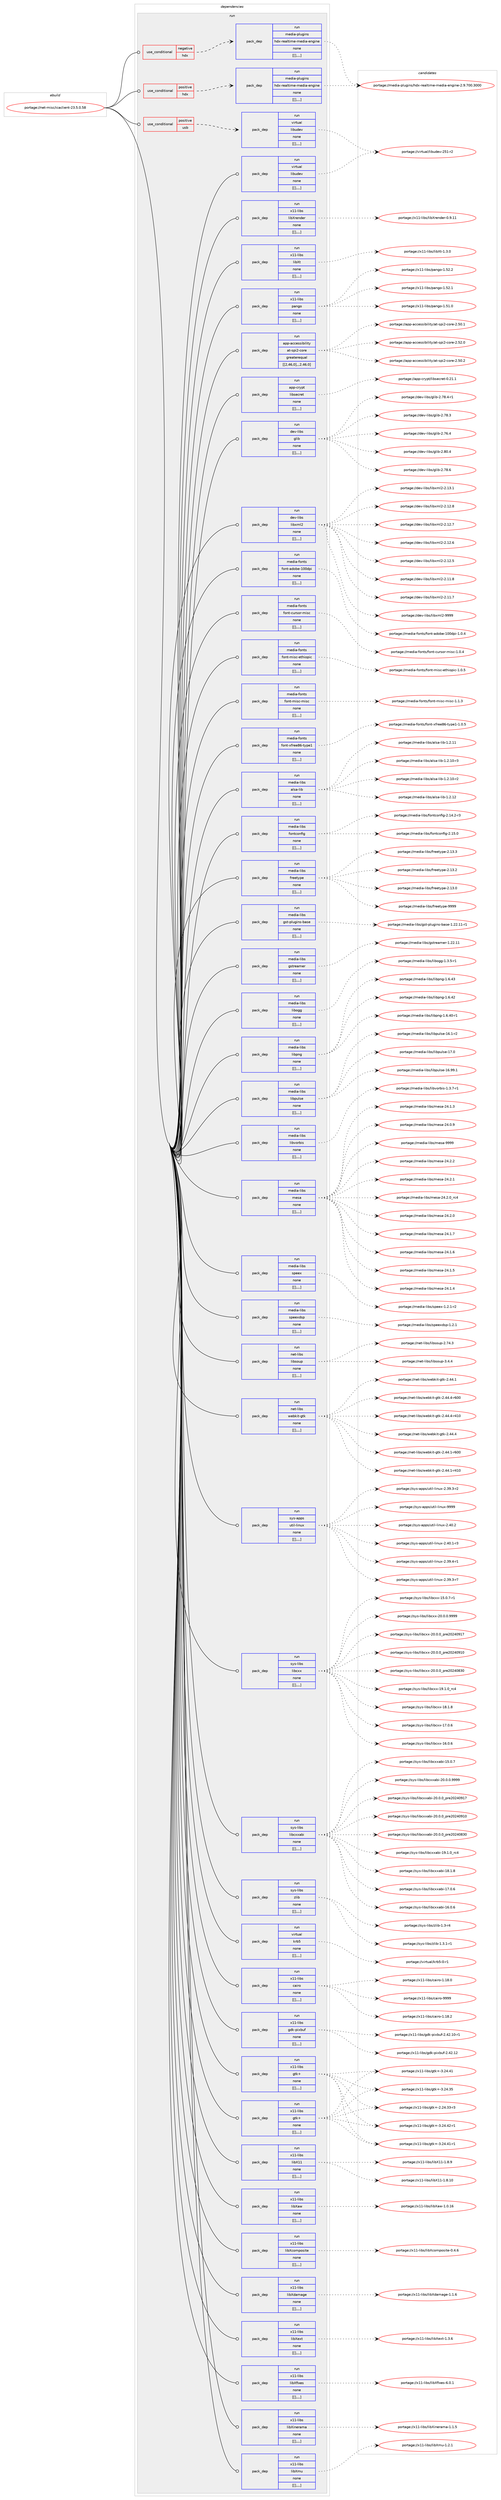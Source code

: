 digraph prolog {

# *************
# Graph options
# *************

newrank=true;
concentrate=true;
compound=true;
graph [rankdir=LR,fontname=Helvetica,fontsize=10,ranksep=1.5];#, ranksep=2.5, nodesep=0.2];
edge  [arrowhead=vee];
node  [fontname=Helvetica,fontsize=10];

# **********
# The ebuild
# **********

subgraph cluster_leftcol {
color=gray;
label=<<i>ebuild</i>>;
id [label="portage://net-misc/icaclient-23.5.0.58", color=red, width=4, href="../net-misc/icaclient-23.5.0.58.svg"];
}

# ****************
# The dependencies
# ****************

subgraph cluster_midcol {
color=gray;
label=<<i>dependencies</i>>;
subgraph cluster_compile {
fillcolor="#eeeeee";
style=filled;
label=<<i>compile</i>>;
}
subgraph cluster_compileandrun {
fillcolor="#eeeeee";
style=filled;
label=<<i>compile and run</i>>;
}
subgraph cluster_run {
fillcolor="#eeeeee";
style=filled;
label=<<i>run</i>>;
subgraph cond101645 {
dependency387793 [label=<<TABLE BORDER="0" CELLBORDER="1" CELLSPACING="0" CELLPADDING="4"><TR><TD ROWSPAN="3" CELLPADDING="10">use_conditional</TD></TR><TR><TD>negative</TD></TR><TR><TD>hdx</TD></TR></TABLE>>, shape=none, color=red];
subgraph pack283330 {
dependency387794 [label=<<TABLE BORDER="0" CELLBORDER="1" CELLSPACING="0" CELLPADDING="4" WIDTH="220"><TR><TD ROWSPAN="6" CELLPADDING="30">pack_dep</TD></TR><TR><TD WIDTH="110">run</TD></TR><TR><TD>media-plugins</TD></TR><TR><TD>hdx-realtime-media-engine</TD></TR><TR><TD>none</TD></TR><TR><TD>[[],,,,]</TD></TR></TABLE>>, shape=none, color=blue];
}
dependency387793:e -> dependency387794:w [weight=20,style="dashed",arrowhead="vee"];
}
id:e -> dependency387793:w [weight=20,style="solid",arrowhead="odot"];
subgraph cond101646 {
dependency387795 [label=<<TABLE BORDER="0" CELLBORDER="1" CELLSPACING="0" CELLPADDING="4"><TR><TD ROWSPAN="3" CELLPADDING="10">use_conditional</TD></TR><TR><TD>positive</TD></TR><TR><TD>hdx</TD></TR></TABLE>>, shape=none, color=red];
subgraph pack283331 {
dependency387796 [label=<<TABLE BORDER="0" CELLBORDER="1" CELLSPACING="0" CELLPADDING="4" WIDTH="220"><TR><TD ROWSPAN="6" CELLPADDING="30">pack_dep</TD></TR><TR><TD WIDTH="110">run</TD></TR><TR><TD>media-plugins</TD></TR><TR><TD>hdx-realtime-media-engine</TD></TR><TR><TD>none</TD></TR><TR><TD>[[],,,,]</TD></TR></TABLE>>, shape=none, color=blue];
}
dependency387795:e -> dependency387796:w [weight=20,style="dashed",arrowhead="vee"];
}
id:e -> dependency387795:w [weight=20,style="solid",arrowhead="odot"];
subgraph cond101647 {
dependency387797 [label=<<TABLE BORDER="0" CELLBORDER="1" CELLSPACING="0" CELLPADDING="4"><TR><TD ROWSPAN="3" CELLPADDING="10">use_conditional</TD></TR><TR><TD>positive</TD></TR><TR><TD>usb</TD></TR></TABLE>>, shape=none, color=red];
subgraph pack283332 {
dependency387798 [label=<<TABLE BORDER="0" CELLBORDER="1" CELLSPACING="0" CELLPADDING="4" WIDTH="220"><TR><TD ROWSPAN="6" CELLPADDING="30">pack_dep</TD></TR><TR><TD WIDTH="110">run</TD></TR><TR><TD>virtual</TD></TR><TR><TD>libudev</TD></TR><TR><TD>none</TD></TR><TR><TD>[[],,,,]</TD></TR></TABLE>>, shape=none, color=blue];
}
dependency387797:e -> dependency387798:w [weight=20,style="dashed",arrowhead="vee"];
}
id:e -> dependency387797:w [weight=20,style="solid",arrowhead="odot"];
subgraph pack283333 {
dependency387799 [label=<<TABLE BORDER="0" CELLBORDER="1" CELLSPACING="0" CELLPADDING="4" WIDTH="220"><TR><TD ROWSPAN="6" CELLPADDING="30">pack_dep</TD></TR><TR><TD WIDTH="110">run</TD></TR><TR><TD>app-accessibility</TD></TR><TR><TD>at-spi2-core</TD></TR><TR><TD>greaterequal</TD></TR><TR><TD>[[2,46,0],,,2.46.0]</TD></TR></TABLE>>, shape=none, color=blue];
}
id:e -> dependency387799:w [weight=20,style="solid",arrowhead="odot"];
subgraph pack283334 {
dependency387800 [label=<<TABLE BORDER="0" CELLBORDER="1" CELLSPACING="0" CELLPADDING="4" WIDTH="220"><TR><TD ROWSPAN="6" CELLPADDING="30">pack_dep</TD></TR><TR><TD WIDTH="110">run</TD></TR><TR><TD>app-crypt</TD></TR><TR><TD>libsecret</TD></TR><TR><TD>none</TD></TR><TR><TD>[[],,,,]</TD></TR></TABLE>>, shape=none, color=blue];
}
id:e -> dependency387800:w [weight=20,style="solid",arrowhead="odot"];
subgraph pack283335 {
dependency387801 [label=<<TABLE BORDER="0" CELLBORDER="1" CELLSPACING="0" CELLPADDING="4" WIDTH="220"><TR><TD ROWSPAN="6" CELLPADDING="30">pack_dep</TD></TR><TR><TD WIDTH="110">run</TD></TR><TR><TD>dev-libs</TD></TR><TR><TD>glib</TD></TR><TR><TD>none</TD></TR><TR><TD>[[],,,,]</TD></TR></TABLE>>, shape=none, color=blue];
}
id:e -> dependency387801:w [weight=20,style="solid",arrowhead="odot"];
subgraph pack283336 {
dependency387802 [label=<<TABLE BORDER="0" CELLBORDER="1" CELLSPACING="0" CELLPADDING="4" WIDTH="220"><TR><TD ROWSPAN="6" CELLPADDING="30">pack_dep</TD></TR><TR><TD WIDTH="110">run</TD></TR><TR><TD>dev-libs</TD></TR><TR><TD>libxml2</TD></TR><TR><TD>none</TD></TR><TR><TD>[[],,,,]</TD></TR></TABLE>>, shape=none, color=blue];
}
id:e -> dependency387802:w [weight=20,style="solid",arrowhead="odot"];
subgraph pack283337 {
dependency387803 [label=<<TABLE BORDER="0" CELLBORDER="1" CELLSPACING="0" CELLPADDING="4" WIDTH="220"><TR><TD ROWSPAN="6" CELLPADDING="30">pack_dep</TD></TR><TR><TD WIDTH="110">run</TD></TR><TR><TD>media-fonts</TD></TR><TR><TD>font-adobe-100dpi</TD></TR><TR><TD>none</TD></TR><TR><TD>[[],,,,]</TD></TR></TABLE>>, shape=none, color=blue];
}
id:e -> dependency387803:w [weight=20,style="solid",arrowhead="odot"];
subgraph pack283338 {
dependency387804 [label=<<TABLE BORDER="0" CELLBORDER="1" CELLSPACING="0" CELLPADDING="4" WIDTH="220"><TR><TD ROWSPAN="6" CELLPADDING="30">pack_dep</TD></TR><TR><TD WIDTH="110">run</TD></TR><TR><TD>media-fonts</TD></TR><TR><TD>font-cursor-misc</TD></TR><TR><TD>none</TD></TR><TR><TD>[[],,,,]</TD></TR></TABLE>>, shape=none, color=blue];
}
id:e -> dependency387804:w [weight=20,style="solid",arrowhead="odot"];
subgraph pack283339 {
dependency387805 [label=<<TABLE BORDER="0" CELLBORDER="1" CELLSPACING="0" CELLPADDING="4" WIDTH="220"><TR><TD ROWSPAN="6" CELLPADDING="30">pack_dep</TD></TR><TR><TD WIDTH="110">run</TD></TR><TR><TD>media-fonts</TD></TR><TR><TD>font-misc-ethiopic</TD></TR><TR><TD>none</TD></TR><TR><TD>[[],,,,]</TD></TR></TABLE>>, shape=none, color=blue];
}
id:e -> dependency387805:w [weight=20,style="solid",arrowhead="odot"];
subgraph pack283340 {
dependency387806 [label=<<TABLE BORDER="0" CELLBORDER="1" CELLSPACING="0" CELLPADDING="4" WIDTH="220"><TR><TD ROWSPAN="6" CELLPADDING="30">pack_dep</TD></TR><TR><TD WIDTH="110">run</TD></TR><TR><TD>media-fonts</TD></TR><TR><TD>font-misc-misc</TD></TR><TR><TD>none</TD></TR><TR><TD>[[],,,,]</TD></TR></TABLE>>, shape=none, color=blue];
}
id:e -> dependency387806:w [weight=20,style="solid",arrowhead="odot"];
subgraph pack283341 {
dependency387807 [label=<<TABLE BORDER="0" CELLBORDER="1" CELLSPACING="0" CELLPADDING="4" WIDTH="220"><TR><TD ROWSPAN="6" CELLPADDING="30">pack_dep</TD></TR><TR><TD WIDTH="110">run</TD></TR><TR><TD>media-fonts</TD></TR><TR><TD>font-xfree86-type1</TD></TR><TR><TD>none</TD></TR><TR><TD>[[],,,,]</TD></TR></TABLE>>, shape=none, color=blue];
}
id:e -> dependency387807:w [weight=20,style="solid",arrowhead="odot"];
subgraph pack283342 {
dependency387808 [label=<<TABLE BORDER="0" CELLBORDER="1" CELLSPACING="0" CELLPADDING="4" WIDTH="220"><TR><TD ROWSPAN="6" CELLPADDING="30">pack_dep</TD></TR><TR><TD WIDTH="110">run</TD></TR><TR><TD>media-libs</TD></TR><TR><TD>alsa-lib</TD></TR><TR><TD>none</TD></TR><TR><TD>[[],,,,]</TD></TR></TABLE>>, shape=none, color=blue];
}
id:e -> dependency387808:w [weight=20,style="solid",arrowhead="odot"];
subgraph pack283343 {
dependency387809 [label=<<TABLE BORDER="0" CELLBORDER="1" CELLSPACING="0" CELLPADDING="4" WIDTH="220"><TR><TD ROWSPAN="6" CELLPADDING="30">pack_dep</TD></TR><TR><TD WIDTH="110">run</TD></TR><TR><TD>media-libs</TD></TR><TR><TD>fontconfig</TD></TR><TR><TD>none</TD></TR><TR><TD>[[],,,,]</TD></TR></TABLE>>, shape=none, color=blue];
}
id:e -> dependency387809:w [weight=20,style="solid",arrowhead="odot"];
subgraph pack283344 {
dependency387810 [label=<<TABLE BORDER="0" CELLBORDER="1" CELLSPACING="0" CELLPADDING="4" WIDTH="220"><TR><TD ROWSPAN="6" CELLPADDING="30">pack_dep</TD></TR><TR><TD WIDTH="110">run</TD></TR><TR><TD>media-libs</TD></TR><TR><TD>freetype</TD></TR><TR><TD>none</TD></TR><TR><TD>[[],,,,]</TD></TR></TABLE>>, shape=none, color=blue];
}
id:e -> dependency387810:w [weight=20,style="solid",arrowhead="odot"];
subgraph pack283345 {
dependency387811 [label=<<TABLE BORDER="0" CELLBORDER="1" CELLSPACING="0" CELLPADDING="4" WIDTH="220"><TR><TD ROWSPAN="6" CELLPADDING="30">pack_dep</TD></TR><TR><TD WIDTH="110">run</TD></TR><TR><TD>media-libs</TD></TR><TR><TD>gst-plugins-base</TD></TR><TR><TD>none</TD></TR><TR><TD>[[],,,,]</TD></TR></TABLE>>, shape=none, color=blue];
}
id:e -> dependency387811:w [weight=20,style="solid",arrowhead="odot"];
subgraph pack283346 {
dependency387812 [label=<<TABLE BORDER="0" CELLBORDER="1" CELLSPACING="0" CELLPADDING="4" WIDTH="220"><TR><TD ROWSPAN="6" CELLPADDING="30">pack_dep</TD></TR><TR><TD WIDTH="110">run</TD></TR><TR><TD>media-libs</TD></TR><TR><TD>gstreamer</TD></TR><TR><TD>none</TD></TR><TR><TD>[[],,,,]</TD></TR></TABLE>>, shape=none, color=blue];
}
id:e -> dependency387812:w [weight=20,style="solid",arrowhead="odot"];
subgraph pack283347 {
dependency387813 [label=<<TABLE BORDER="0" CELLBORDER="1" CELLSPACING="0" CELLPADDING="4" WIDTH="220"><TR><TD ROWSPAN="6" CELLPADDING="30">pack_dep</TD></TR><TR><TD WIDTH="110">run</TD></TR><TR><TD>media-libs</TD></TR><TR><TD>libogg</TD></TR><TR><TD>none</TD></TR><TR><TD>[[],,,,]</TD></TR></TABLE>>, shape=none, color=blue];
}
id:e -> dependency387813:w [weight=20,style="solid",arrowhead="odot"];
subgraph pack283348 {
dependency387814 [label=<<TABLE BORDER="0" CELLBORDER="1" CELLSPACING="0" CELLPADDING="4" WIDTH="220"><TR><TD ROWSPAN="6" CELLPADDING="30">pack_dep</TD></TR><TR><TD WIDTH="110">run</TD></TR><TR><TD>media-libs</TD></TR><TR><TD>libpng</TD></TR><TR><TD>none</TD></TR><TR><TD>[[],,,,]</TD></TR></TABLE>>, shape=none, color=blue];
}
id:e -> dependency387814:w [weight=20,style="solid",arrowhead="odot"];
subgraph pack283349 {
dependency387815 [label=<<TABLE BORDER="0" CELLBORDER="1" CELLSPACING="0" CELLPADDING="4" WIDTH="220"><TR><TD ROWSPAN="6" CELLPADDING="30">pack_dep</TD></TR><TR><TD WIDTH="110">run</TD></TR><TR><TD>media-libs</TD></TR><TR><TD>libpulse</TD></TR><TR><TD>none</TD></TR><TR><TD>[[],,,,]</TD></TR></TABLE>>, shape=none, color=blue];
}
id:e -> dependency387815:w [weight=20,style="solid",arrowhead="odot"];
subgraph pack283350 {
dependency387816 [label=<<TABLE BORDER="0" CELLBORDER="1" CELLSPACING="0" CELLPADDING="4" WIDTH="220"><TR><TD ROWSPAN="6" CELLPADDING="30">pack_dep</TD></TR><TR><TD WIDTH="110">run</TD></TR><TR><TD>media-libs</TD></TR><TR><TD>libvorbis</TD></TR><TR><TD>none</TD></TR><TR><TD>[[],,,,]</TD></TR></TABLE>>, shape=none, color=blue];
}
id:e -> dependency387816:w [weight=20,style="solid",arrowhead="odot"];
subgraph pack283351 {
dependency387817 [label=<<TABLE BORDER="0" CELLBORDER="1" CELLSPACING="0" CELLPADDING="4" WIDTH="220"><TR><TD ROWSPAN="6" CELLPADDING="30">pack_dep</TD></TR><TR><TD WIDTH="110">run</TD></TR><TR><TD>media-libs</TD></TR><TR><TD>mesa</TD></TR><TR><TD>none</TD></TR><TR><TD>[[],,,,]</TD></TR></TABLE>>, shape=none, color=blue];
}
id:e -> dependency387817:w [weight=20,style="solid",arrowhead="odot"];
subgraph pack283352 {
dependency387818 [label=<<TABLE BORDER="0" CELLBORDER="1" CELLSPACING="0" CELLPADDING="4" WIDTH="220"><TR><TD ROWSPAN="6" CELLPADDING="30">pack_dep</TD></TR><TR><TD WIDTH="110">run</TD></TR><TR><TD>media-libs</TD></TR><TR><TD>speex</TD></TR><TR><TD>none</TD></TR><TR><TD>[[],,,,]</TD></TR></TABLE>>, shape=none, color=blue];
}
id:e -> dependency387818:w [weight=20,style="solid",arrowhead="odot"];
subgraph pack283353 {
dependency387819 [label=<<TABLE BORDER="0" CELLBORDER="1" CELLSPACING="0" CELLPADDING="4" WIDTH="220"><TR><TD ROWSPAN="6" CELLPADDING="30">pack_dep</TD></TR><TR><TD WIDTH="110">run</TD></TR><TR><TD>media-libs</TD></TR><TR><TD>speexdsp</TD></TR><TR><TD>none</TD></TR><TR><TD>[[],,,,]</TD></TR></TABLE>>, shape=none, color=blue];
}
id:e -> dependency387819:w [weight=20,style="solid",arrowhead="odot"];
subgraph pack283354 {
dependency387820 [label=<<TABLE BORDER="0" CELLBORDER="1" CELLSPACING="0" CELLPADDING="4" WIDTH="220"><TR><TD ROWSPAN="6" CELLPADDING="30">pack_dep</TD></TR><TR><TD WIDTH="110">run</TD></TR><TR><TD>net-libs</TD></TR><TR><TD>libsoup</TD></TR><TR><TD>none</TD></TR><TR><TD>[[],,,,]</TD></TR></TABLE>>, shape=none, color=blue];
}
id:e -> dependency387820:w [weight=20,style="solid",arrowhead="odot"];
subgraph pack283355 {
dependency387821 [label=<<TABLE BORDER="0" CELLBORDER="1" CELLSPACING="0" CELLPADDING="4" WIDTH="220"><TR><TD ROWSPAN="6" CELLPADDING="30">pack_dep</TD></TR><TR><TD WIDTH="110">run</TD></TR><TR><TD>net-libs</TD></TR><TR><TD>webkit-gtk</TD></TR><TR><TD>none</TD></TR><TR><TD>[[],,,,]</TD></TR></TABLE>>, shape=none, color=blue];
}
id:e -> dependency387821:w [weight=20,style="solid",arrowhead="odot"];
subgraph pack283356 {
dependency387822 [label=<<TABLE BORDER="0" CELLBORDER="1" CELLSPACING="0" CELLPADDING="4" WIDTH="220"><TR><TD ROWSPAN="6" CELLPADDING="30">pack_dep</TD></TR><TR><TD WIDTH="110">run</TD></TR><TR><TD>sys-apps</TD></TR><TR><TD>util-linux</TD></TR><TR><TD>none</TD></TR><TR><TD>[[],,,,]</TD></TR></TABLE>>, shape=none, color=blue];
}
id:e -> dependency387822:w [weight=20,style="solid",arrowhead="odot"];
subgraph pack283357 {
dependency387823 [label=<<TABLE BORDER="0" CELLBORDER="1" CELLSPACING="0" CELLPADDING="4" WIDTH="220"><TR><TD ROWSPAN="6" CELLPADDING="30">pack_dep</TD></TR><TR><TD WIDTH="110">run</TD></TR><TR><TD>sys-libs</TD></TR><TR><TD>libcxx</TD></TR><TR><TD>none</TD></TR><TR><TD>[[],,,,]</TD></TR></TABLE>>, shape=none, color=blue];
}
id:e -> dependency387823:w [weight=20,style="solid",arrowhead="odot"];
subgraph pack283358 {
dependency387824 [label=<<TABLE BORDER="0" CELLBORDER="1" CELLSPACING="0" CELLPADDING="4" WIDTH="220"><TR><TD ROWSPAN="6" CELLPADDING="30">pack_dep</TD></TR><TR><TD WIDTH="110">run</TD></TR><TR><TD>sys-libs</TD></TR><TR><TD>libcxxabi</TD></TR><TR><TD>none</TD></TR><TR><TD>[[],,,,]</TD></TR></TABLE>>, shape=none, color=blue];
}
id:e -> dependency387824:w [weight=20,style="solid",arrowhead="odot"];
subgraph pack283359 {
dependency387825 [label=<<TABLE BORDER="0" CELLBORDER="1" CELLSPACING="0" CELLPADDING="4" WIDTH="220"><TR><TD ROWSPAN="6" CELLPADDING="30">pack_dep</TD></TR><TR><TD WIDTH="110">run</TD></TR><TR><TD>sys-libs</TD></TR><TR><TD>zlib</TD></TR><TR><TD>none</TD></TR><TR><TD>[[],,,,]</TD></TR></TABLE>>, shape=none, color=blue];
}
id:e -> dependency387825:w [weight=20,style="solid",arrowhead="odot"];
subgraph pack283360 {
dependency387826 [label=<<TABLE BORDER="0" CELLBORDER="1" CELLSPACING="0" CELLPADDING="4" WIDTH="220"><TR><TD ROWSPAN="6" CELLPADDING="30">pack_dep</TD></TR><TR><TD WIDTH="110">run</TD></TR><TR><TD>virtual</TD></TR><TR><TD>krb5</TD></TR><TR><TD>none</TD></TR><TR><TD>[[],,,,]</TD></TR></TABLE>>, shape=none, color=blue];
}
id:e -> dependency387826:w [weight=20,style="solid",arrowhead="odot"];
subgraph pack283361 {
dependency387827 [label=<<TABLE BORDER="0" CELLBORDER="1" CELLSPACING="0" CELLPADDING="4" WIDTH="220"><TR><TD ROWSPAN="6" CELLPADDING="30">pack_dep</TD></TR><TR><TD WIDTH="110">run</TD></TR><TR><TD>virtual</TD></TR><TR><TD>libudev</TD></TR><TR><TD>none</TD></TR><TR><TD>[[],,,,]</TD></TR></TABLE>>, shape=none, color=blue];
}
id:e -> dependency387827:w [weight=20,style="solid",arrowhead="odot"];
subgraph pack283362 {
dependency387828 [label=<<TABLE BORDER="0" CELLBORDER="1" CELLSPACING="0" CELLPADDING="4" WIDTH="220"><TR><TD ROWSPAN="6" CELLPADDING="30">pack_dep</TD></TR><TR><TD WIDTH="110">run</TD></TR><TR><TD>x11-libs</TD></TR><TR><TD>cairo</TD></TR><TR><TD>none</TD></TR><TR><TD>[[],,,,]</TD></TR></TABLE>>, shape=none, color=blue];
}
id:e -> dependency387828:w [weight=20,style="solid",arrowhead="odot"];
subgraph pack283363 {
dependency387829 [label=<<TABLE BORDER="0" CELLBORDER="1" CELLSPACING="0" CELLPADDING="4" WIDTH="220"><TR><TD ROWSPAN="6" CELLPADDING="30">pack_dep</TD></TR><TR><TD WIDTH="110">run</TD></TR><TR><TD>x11-libs</TD></TR><TR><TD>gdk-pixbuf</TD></TR><TR><TD>none</TD></TR><TR><TD>[[],,,,]</TD></TR></TABLE>>, shape=none, color=blue];
}
id:e -> dependency387829:w [weight=20,style="solid",arrowhead="odot"];
subgraph pack283364 {
dependency387830 [label=<<TABLE BORDER="0" CELLBORDER="1" CELLSPACING="0" CELLPADDING="4" WIDTH="220"><TR><TD ROWSPAN="6" CELLPADDING="30">pack_dep</TD></TR><TR><TD WIDTH="110">run</TD></TR><TR><TD>x11-libs</TD></TR><TR><TD>gtk+</TD></TR><TR><TD>none</TD></TR><TR><TD>[[],,,,]</TD></TR></TABLE>>, shape=none, color=blue];
}
id:e -> dependency387830:w [weight=20,style="solid",arrowhead="odot"];
subgraph pack283365 {
dependency387831 [label=<<TABLE BORDER="0" CELLBORDER="1" CELLSPACING="0" CELLPADDING="4" WIDTH="220"><TR><TD ROWSPAN="6" CELLPADDING="30">pack_dep</TD></TR><TR><TD WIDTH="110">run</TD></TR><TR><TD>x11-libs</TD></TR><TR><TD>gtk+</TD></TR><TR><TD>none</TD></TR><TR><TD>[[],,,,]</TD></TR></TABLE>>, shape=none, color=blue];
}
id:e -> dependency387831:w [weight=20,style="solid",arrowhead="odot"];
subgraph pack283366 {
dependency387832 [label=<<TABLE BORDER="0" CELLBORDER="1" CELLSPACING="0" CELLPADDING="4" WIDTH="220"><TR><TD ROWSPAN="6" CELLPADDING="30">pack_dep</TD></TR><TR><TD WIDTH="110">run</TD></TR><TR><TD>x11-libs</TD></TR><TR><TD>libX11</TD></TR><TR><TD>none</TD></TR><TR><TD>[[],,,,]</TD></TR></TABLE>>, shape=none, color=blue];
}
id:e -> dependency387832:w [weight=20,style="solid",arrowhead="odot"];
subgraph pack283367 {
dependency387833 [label=<<TABLE BORDER="0" CELLBORDER="1" CELLSPACING="0" CELLPADDING="4" WIDTH="220"><TR><TD ROWSPAN="6" CELLPADDING="30">pack_dep</TD></TR><TR><TD WIDTH="110">run</TD></TR><TR><TD>x11-libs</TD></TR><TR><TD>libXaw</TD></TR><TR><TD>none</TD></TR><TR><TD>[[],,,,]</TD></TR></TABLE>>, shape=none, color=blue];
}
id:e -> dependency387833:w [weight=20,style="solid",arrowhead="odot"];
subgraph pack283368 {
dependency387834 [label=<<TABLE BORDER="0" CELLBORDER="1" CELLSPACING="0" CELLPADDING="4" WIDTH="220"><TR><TD ROWSPAN="6" CELLPADDING="30">pack_dep</TD></TR><TR><TD WIDTH="110">run</TD></TR><TR><TD>x11-libs</TD></TR><TR><TD>libXcomposite</TD></TR><TR><TD>none</TD></TR><TR><TD>[[],,,,]</TD></TR></TABLE>>, shape=none, color=blue];
}
id:e -> dependency387834:w [weight=20,style="solid",arrowhead="odot"];
subgraph pack283369 {
dependency387835 [label=<<TABLE BORDER="0" CELLBORDER="1" CELLSPACING="0" CELLPADDING="4" WIDTH="220"><TR><TD ROWSPAN="6" CELLPADDING="30">pack_dep</TD></TR><TR><TD WIDTH="110">run</TD></TR><TR><TD>x11-libs</TD></TR><TR><TD>libXdamage</TD></TR><TR><TD>none</TD></TR><TR><TD>[[],,,,]</TD></TR></TABLE>>, shape=none, color=blue];
}
id:e -> dependency387835:w [weight=20,style="solid",arrowhead="odot"];
subgraph pack283370 {
dependency387836 [label=<<TABLE BORDER="0" CELLBORDER="1" CELLSPACING="0" CELLPADDING="4" WIDTH="220"><TR><TD ROWSPAN="6" CELLPADDING="30">pack_dep</TD></TR><TR><TD WIDTH="110">run</TD></TR><TR><TD>x11-libs</TD></TR><TR><TD>libXext</TD></TR><TR><TD>none</TD></TR><TR><TD>[[],,,,]</TD></TR></TABLE>>, shape=none, color=blue];
}
id:e -> dependency387836:w [weight=20,style="solid",arrowhead="odot"];
subgraph pack283371 {
dependency387837 [label=<<TABLE BORDER="0" CELLBORDER="1" CELLSPACING="0" CELLPADDING="4" WIDTH="220"><TR><TD ROWSPAN="6" CELLPADDING="30">pack_dep</TD></TR><TR><TD WIDTH="110">run</TD></TR><TR><TD>x11-libs</TD></TR><TR><TD>libXfixes</TD></TR><TR><TD>none</TD></TR><TR><TD>[[],,,,]</TD></TR></TABLE>>, shape=none, color=blue];
}
id:e -> dependency387837:w [weight=20,style="solid",arrowhead="odot"];
subgraph pack283372 {
dependency387838 [label=<<TABLE BORDER="0" CELLBORDER="1" CELLSPACING="0" CELLPADDING="4" WIDTH="220"><TR><TD ROWSPAN="6" CELLPADDING="30">pack_dep</TD></TR><TR><TD WIDTH="110">run</TD></TR><TR><TD>x11-libs</TD></TR><TR><TD>libXinerama</TD></TR><TR><TD>none</TD></TR><TR><TD>[[],,,,]</TD></TR></TABLE>>, shape=none, color=blue];
}
id:e -> dependency387838:w [weight=20,style="solid",arrowhead="odot"];
subgraph pack283373 {
dependency387839 [label=<<TABLE BORDER="0" CELLBORDER="1" CELLSPACING="0" CELLPADDING="4" WIDTH="220"><TR><TD ROWSPAN="6" CELLPADDING="30">pack_dep</TD></TR><TR><TD WIDTH="110">run</TD></TR><TR><TD>x11-libs</TD></TR><TR><TD>libXmu</TD></TR><TR><TD>none</TD></TR><TR><TD>[[],,,,]</TD></TR></TABLE>>, shape=none, color=blue];
}
id:e -> dependency387839:w [weight=20,style="solid",arrowhead="odot"];
subgraph pack283374 {
dependency387840 [label=<<TABLE BORDER="0" CELLBORDER="1" CELLSPACING="0" CELLPADDING="4" WIDTH="220"><TR><TD ROWSPAN="6" CELLPADDING="30">pack_dep</TD></TR><TR><TD WIDTH="110">run</TD></TR><TR><TD>x11-libs</TD></TR><TR><TD>libXrender</TD></TR><TR><TD>none</TD></TR><TR><TD>[[],,,,]</TD></TR></TABLE>>, shape=none, color=blue];
}
id:e -> dependency387840:w [weight=20,style="solid",arrowhead="odot"];
subgraph pack283375 {
dependency387841 [label=<<TABLE BORDER="0" CELLBORDER="1" CELLSPACING="0" CELLPADDING="4" WIDTH="220"><TR><TD ROWSPAN="6" CELLPADDING="30">pack_dep</TD></TR><TR><TD WIDTH="110">run</TD></TR><TR><TD>x11-libs</TD></TR><TR><TD>libXt</TD></TR><TR><TD>none</TD></TR><TR><TD>[[],,,,]</TD></TR></TABLE>>, shape=none, color=blue];
}
id:e -> dependency387841:w [weight=20,style="solid",arrowhead="odot"];
subgraph pack283376 {
dependency387842 [label=<<TABLE BORDER="0" CELLBORDER="1" CELLSPACING="0" CELLPADDING="4" WIDTH="220"><TR><TD ROWSPAN="6" CELLPADDING="30">pack_dep</TD></TR><TR><TD WIDTH="110">run</TD></TR><TR><TD>x11-libs</TD></TR><TR><TD>pango</TD></TR><TR><TD>none</TD></TR><TR><TD>[[],,,,]</TD></TR></TABLE>>, shape=none, color=blue];
}
id:e -> dependency387842:w [weight=20,style="solid",arrowhead="odot"];
}
}

# **************
# The candidates
# **************

subgraph cluster_choices {
rank=same;
color=gray;
label=<<i>candidates</i>>;

subgraph choice283330 {
color=black;
nodesep=1;
choice109101100105974511210811710310511011547104100120451141019710811610510910145109101100105974510111010310511010145504657465548484651484848 [label="portage://media-plugins/hdx-realtime-media-engine-2.9.700.3000", color=red, width=4,href="../media-plugins/hdx-realtime-media-engine-2.9.700.3000.svg"];
dependency387794:e -> choice109101100105974511210811710310511011547104100120451141019710811610510910145109101100105974510111010310511010145504657465548484651484848:w [style=dotted,weight="100"];
}
subgraph choice283331 {
color=black;
nodesep=1;
choice109101100105974511210811710310511011547104100120451141019710811610510910145109101100105974510111010310511010145504657465548484651484848 [label="portage://media-plugins/hdx-realtime-media-engine-2.9.700.3000", color=red, width=4,href="../media-plugins/hdx-realtime-media-engine-2.9.700.3000.svg"];
dependency387796:e -> choice109101100105974511210811710310511011547104100120451141019710811610510910145109101100105974510111010310511010145504657465548484651484848:w [style=dotted,weight="100"];
}
subgraph choice283332 {
color=black;
nodesep=1;
choice118105114116117971084710810598117100101118455053494511450 [label="portage://virtual/libudev-251-r2", color=red, width=4,href="../virtual/libudev-251-r2.svg"];
dependency387798:e -> choice118105114116117971084710810598117100101118455053494511450:w [style=dotted,weight="100"];
}
subgraph choice283333 {
color=black;
nodesep=1;
choice97112112459799991011151151059810510810511612147971164511511210550459911111410145504653504648 [label="portage://app-accessibility/at-spi2-core-2.52.0", color=red, width=4,href="../app-accessibility/at-spi2-core-2.52.0.svg"];
choice97112112459799991011151151059810510810511612147971164511511210550459911111410145504653484650 [label="portage://app-accessibility/at-spi2-core-2.50.2", color=red, width=4,href="../app-accessibility/at-spi2-core-2.50.2.svg"];
choice97112112459799991011151151059810510810511612147971164511511210550459911111410145504653484649 [label="portage://app-accessibility/at-spi2-core-2.50.1", color=red, width=4,href="../app-accessibility/at-spi2-core-2.50.1.svg"];
dependency387799:e -> choice97112112459799991011151151059810510810511612147971164511511210550459911111410145504653504648:w [style=dotted,weight="100"];
dependency387799:e -> choice97112112459799991011151151059810510810511612147971164511511210550459911111410145504653484650:w [style=dotted,weight="100"];
dependency387799:e -> choice97112112459799991011151151059810510810511612147971164511511210550459911111410145504653484649:w [style=dotted,weight="100"];
}
subgraph choice283334 {
color=black;
nodesep=1;
choice97112112459911412111211647108105981151019911410111645484650494649 [label="portage://app-crypt/libsecret-0.21.1", color=red, width=4,href="../app-crypt/libsecret-0.21.1.svg"];
dependency387800:e -> choice97112112459911412111211647108105981151019911410111645484650494649:w [style=dotted,weight="100"];
}
subgraph choice283335 {
color=black;
nodesep=1;
choice1001011184510810598115471031081059845504656484652 [label="portage://dev-libs/glib-2.80.4", color=red, width=4,href="../dev-libs/glib-2.80.4.svg"];
choice1001011184510810598115471031081059845504655564654 [label="portage://dev-libs/glib-2.78.6", color=red, width=4,href="../dev-libs/glib-2.78.6.svg"];
choice10010111845108105981154710310810598455046555646524511449 [label="portage://dev-libs/glib-2.78.4-r1", color=red, width=4,href="../dev-libs/glib-2.78.4-r1.svg"];
choice1001011184510810598115471031081059845504655564651 [label="portage://dev-libs/glib-2.78.3", color=red, width=4,href="../dev-libs/glib-2.78.3.svg"];
choice1001011184510810598115471031081059845504655544652 [label="portage://dev-libs/glib-2.76.4", color=red, width=4,href="../dev-libs/glib-2.76.4.svg"];
dependency387801:e -> choice1001011184510810598115471031081059845504656484652:w [style=dotted,weight="100"];
dependency387801:e -> choice1001011184510810598115471031081059845504655564654:w [style=dotted,weight="100"];
dependency387801:e -> choice10010111845108105981154710310810598455046555646524511449:w [style=dotted,weight="100"];
dependency387801:e -> choice1001011184510810598115471031081059845504655564651:w [style=dotted,weight="100"];
dependency387801:e -> choice1001011184510810598115471031081059845504655544652:w [style=dotted,weight="100"];
}
subgraph choice283336 {
color=black;
nodesep=1;
choice10010111845108105981154710810598120109108504557575757 [label="portage://dev-libs/libxml2-9999", color=red, width=4,href="../dev-libs/libxml2-9999.svg"];
choice100101118451081059811547108105981201091085045504649514649 [label="portage://dev-libs/libxml2-2.13.1", color=red, width=4,href="../dev-libs/libxml2-2.13.1.svg"];
choice100101118451081059811547108105981201091085045504649504656 [label="portage://dev-libs/libxml2-2.12.8", color=red, width=4,href="../dev-libs/libxml2-2.12.8.svg"];
choice100101118451081059811547108105981201091085045504649504655 [label="portage://dev-libs/libxml2-2.12.7", color=red, width=4,href="../dev-libs/libxml2-2.12.7.svg"];
choice100101118451081059811547108105981201091085045504649504654 [label="portage://dev-libs/libxml2-2.12.6", color=red, width=4,href="../dev-libs/libxml2-2.12.6.svg"];
choice100101118451081059811547108105981201091085045504649504653 [label="portage://dev-libs/libxml2-2.12.5", color=red, width=4,href="../dev-libs/libxml2-2.12.5.svg"];
choice100101118451081059811547108105981201091085045504649494656 [label="portage://dev-libs/libxml2-2.11.8", color=red, width=4,href="../dev-libs/libxml2-2.11.8.svg"];
choice100101118451081059811547108105981201091085045504649494655 [label="portage://dev-libs/libxml2-2.11.7", color=red, width=4,href="../dev-libs/libxml2-2.11.7.svg"];
dependency387802:e -> choice10010111845108105981154710810598120109108504557575757:w [style=dotted,weight="100"];
dependency387802:e -> choice100101118451081059811547108105981201091085045504649514649:w [style=dotted,weight="100"];
dependency387802:e -> choice100101118451081059811547108105981201091085045504649504656:w [style=dotted,weight="100"];
dependency387802:e -> choice100101118451081059811547108105981201091085045504649504655:w [style=dotted,weight="100"];
dependency387802:e -> choice100101118451081059811547108105981201091085045504649504654:w [style=dotted,weight="100"];
dependency387802:e -> choice100101118451081059811547108105981201091085045504649504653:w [style=dotted,weight="100"];
dependency387802:e -> choice100101118451081059811547108105981201091085045504649494656:w [style=dotted,weight="100"];
dependency387802:e -> choice100101118451081059811547108105981201091085045504649494655:w [style=dotted,weight="100"];
}
subgraph choice283337 {
color=black;
nodesep=1;
choice10910110010597451021111101161154710211111011645971001119810145494848100112105454946484652 [label="portage://media-fonts/font-adobe-100dpi-1.0.4", color=red, width=4,href="../media-fonts/font-adobe-100dpi-1.0.4.svg"];
dependency387803:e -> choice10910110010597451021111101161154710211111011645971001119810145494848100112105454946484652:w [style=dotted,weight="100"];
}
subgraph choice283338 {
color=black;
nodesep=1;
choice10910110010597451021111101161154710211111011645991171141151111144510910511599454946484652 [label="portage://media-fonts/font-cursor-misc-1.0.4", color=red, width=4,href="../media-fonts/font-cursor-misc-1.0.4.svg"];
dependency387804:e -> choice10910110010597451021111101161154710211111011645991171141151111144510910511599454946484652:w [style=dotted,weight="100"];
}
subgraph choice283339 {
color=black;
nodesep=1;
choice10910110010597451021111101161154710211111011645109105115994510111610410511111210599454946484653 [label="portage://media-fonts/font-misc-ethiopic-1.0.5", color=red, width=4,href="../media-fonts/font-misc-ethiopic-1.0.5.svg"];
dependency387805:e -> choice10910110010597451021111101161154710211111011645109105115994510111610410511111210599454946484653:w [style=dotted,weight="100"];
}
subgraph choice283340 {
color=black;
nodesep=1;
choice10910110010597451021111101161154710211111011645109105115994510910511599454946494651 [label="portage://media-fonts/font-misc-misc-1.1.3", color=red, width=4,href="../media-fonts/font-misc-misc-1.1.3.svg"];
dependency387806:e -> choice10910110010597451021111101161154710211111011645109105115994510910511599454946494651:w [style=dotted,weight="100"];
}
subgraph choice283341 {
color=black;
nodesep=1;
choice1091011001059745102111110116115471021111101164512010211410110156544511612111210149454946484653 [label="portage://media-fonts/font-xfree86-type1-1.0.5", color=red, width=4,href="../media-fonts/font-xfree86-type1-1.0.5.svg"];
dependency387807:e -> choice1091011001059745102111110116115471021111101164512010211410110156544511612111210149454946484653:w [style=dotted,weight="100"];
}
subgraph choice283342 {
color=black;
nodesep=1;
choice109101100105974510810598115479710811597451081059845494650464950 [label="portage://media-libs/alsa-lib-1.2.12", color=red, width=4,href="../media-libs/alsa-lib-1.2.12.svg"];
choice109101100105974510810598115479710811597451081059845494650464949 [label="portage://media-libs/alsa-lib-1.2.11", color=red, width=4,href="../media-libs/alsa-lib-1.2.11.svg"];
choice1091011001059745108105981154797108115974510810598454946504649484511451 [label="portage://media-libs/alsa-lib-1.2.10-r3", color=red, width=4,href="../media-libs/alsa-lib-1.2.10-r3.svg"];
choice1091011001059745108105981154797108115974510810598454946504649484511450 [label="portage://media-libs/alsa-lib-1.2.10-r2", color=red, width=4,href="../media-libs/alsa-lib-1.2.10-r2.svg"];
dependency387808:e -> choice109101100105974510810598115479710811597451081059845494650464950:w [style=dotted,weight="100"];
dependency387808:e -> choice109101100105974510810598115479710811597451081059845494650464949:w [style=dotted,weight="100"];
dependency387808:e -> choice1091011001059745108105981154797108115974510810598454946504649484511451:w [style=dotted,weight="100"];
dependency387808:e -> choice1091011001059745108105981154797108115974510810598454946504649484511450:w [style=dotted,weight="100"];
}
subgraph choice283343 {
color=black;
nodesep=1;
choice109101100105974510810598115471021111101169911111010210510345504649534648 [label="portage://media-libs/fontconfig-2.15.0", color=red, width=4,href="../media-libs/fontconfig-2.15.0.svg"];
choice1091011001059745108105981154710211111011699111110102105103455046495246504511451 [label="portage://media-libs/fontconfig-2.14.2-r3", color=red, width=4,href="../media-libs/fontconfig-2.14.2-r3.svg"];
dependency387809:e -> choice109101100105974510810598115471021111101169911111010210510345504649534648:w [style=dotted,weight="100"];
dependency387809:e -> choice1091011001059745108105981154710211111011699111110102105103455046495246504511451:w [style=dotted,weight="100"];
}
subgraph choice283344 {
color=black;
nodesep=1;
choice109101100105974510810598115471021141011011161211121014557575757 [label="portage://media-libs/freetype-9999", color=red, width=4,href="../media-libs/freetype-9999.svg"];
choice1091011001059745108105981154710211410110111612111210145504649514651 [label="portage://media-libs/freetype-2.13.3", color=red, width=4,href="../media-libs/freetype-2.13.3.svg"];
choice1091011001059745108105981154710211410110111612111210145504649514650 [label="portage://media-libs/freetype-2.13.2", color=red, width=4,href="../media-libs/freetype-2.13.2.svg"];
choice1091011001059745108105981154710211410110111612111210145504649514648 [label="portage://media-libs/freetype-2.13.0", color=red, width=4,href="../media-libs/freetype-2.13.0.svg"];
dependency387810:e -> choice109101100105974510810598115471021141011011161211121014557575757:w [style=dotted,weight="100"];
dependency387810:e -> choice1091011001059745108105981154710211410110111612111210145504649514651:w [style=dotted,weight="100"];
dependency387810:e -> choice1091011001059745108105981154710211410110111612111210145504649514650:w [style=dotted,weight="100"];
dependency387810:e -> choice1091011001059745108105981154710211410110111612111210145504649514648:w [style=dotted,weight="100"];
}
subgraph choice283345 {
color=black;
nodesep=1;
choice109101100105974510810598115471031151164511210811710310511011545989711510145494650504649494511449 [label="portage://media-libs/gst-plugins-base-1.22.11-r1", color=red, width=4,href="../media-libs/gst-plugins-base-1.22.11-r1.svg"];
dependency387811:e -> choice109101100105974510810598115471031151164511210811710310511011545989711510145494650504649494511449:w [style=dotted,weight="100"];
}
subgraph choice283346 {
color=black;
nodesep=1;
choice10910110010597451081059811547103115116114101971091011144549465050464949 [label="portage://media-libs/gstreamer-1.22.11", color=red, width=4,href="../media-libs/gstreamer-1.22.11.svg"];
dependency387812:e -> choice10910110010597451081059811547103115116114101971091011144549465050464949:w [style=dotted,weight="100"];
}
subgraph choice283347 {
color=black;
nodesep=1;
choice10910110010597451081059811547108105981111031034549465146534511449 [label="portage://media-libs/libogg-1.3.5-r1", color=red, width=4,href="../media-libs/libogg-1.3.5-r1.svg"];
dependency387813:e -> choice10910110010597451081059811547108105981111031034549465146534511449:w [style=dotted,weight="100"];
}
subgraph choice283348 {
color=black;
nodesep=1;
choice109101100105974510810598115471081059811211010345494654465251 [label="portage://media-libs/libpng-1.6.43", color=red, width=4,href="../media-libs/libpng-1.6.43.svg"];
choice109101100105974510810598115471081059811211010345494654465250 [label="portage://media-libs/libpng-1.6.42", color=red, width=4,href="../media-libs/libpng-1.6.42.svg"];
choice1091011001059745108105981154710810598112110103454946544652484511449 [label="portage://media-libs/libpng-1.6.40-r1", color=red, width=4,href="../media-libs/libpng-1.6.40-r1.svg"];
dependency387814:e -> choice109101100105974510810598115471081059811211010345494654465251:w [style=dotted,weight="100"];
dependency387814:e -> choice109101100105974510810598115471081059811211010345494654465250:w [style=dotted,weight="100"];
dependency387814:e -> choice1091011001059745108105981154710810598112110103454946544652484511449:w [style=dotted,weight="100"];
}
subgraph choice283349 {
color=black;
nodesep=1;
choice10910110010597451081059811547108105981121171081151014549554648 [label="portage://media-libs/libpulse-17.0", color=red, width=4,href="../media-libs/libpulse-17.0.svg"];
choice10910110010597451081059811547108105981121171081151014549544657574649 [label="portage://media-libs/libpulse-16.99.1", color=red, width=4,href="../media-libs/libpulse-16.99.1.svg"];
choice109101100105974510810598115471081059811211710811510145495446494511450 [label="portage://media-libs/libpulse-16.1-r2", color=red, width=4,href="../media-libs/libpulse-16.1-r2.svg"];
dependency387815:e -> choice10910110010597451081059811547108105981121171081151014549554648:w [style=dotted,weight="100"];
dependency387815:e -> choice10910110010597451081059811547108105981121171081151014549544657574649:w [style=dotted,weight="100"];
dependency387815:e -> choice109101100105974510810598115471081059811211710811510145495446494511450:w [style=dotted,weight="100"];
}
subgraph choice283350 {
color=black;
nodesep=1;
choice1091011001059745108105981154710810598118111114981051154549465146554511449 [label="portage://media-libs/libvorbis-1.3.7-r1", color=red, width=4,href="../media-libs/libvorbis-1.3.7-r1.svg"];
dependency387816:e -> choice1091011001059745108105981154710810598118111114981051154549465146554511449:w [style=dotted,weight="100"];
}
subgraph choice283351 {
color=black;
nodesep=1;
choice10910110010597451081059811547109101115974557575757 [label="portage://media-libs/mesa-9999", color=red, width=4,href="../media-libs/mesa-9999.svg"];
choice109101100105974510810598115471091011159745505246504650 [label="portage://media-libs/mesa-24.2.2", color=red, width=4,href="../media-libs/mesa-24.2.2.svg"];
choice109101100105974510810598115471091011159745505246504649 [label="portage://media-libs/mesa-24.2.1", color=red, width=4,href="../media-libs/mesa-24.2.1.svg"];
choice109101100105974510810598115471091011159745505246504648951149952 [label="portage://media-libs/mesa-24.2.0_rc4", color=red, width=4,href="../media-libs/mesa-24.2.0_rc4.svg"];
choice109101100105974510810598115471091011159745505246504648 [label="portage://media-libs/mesa-24.2.0", color=red, width=4,href="../media-libs/mesa-24.2.0.svg"];
choice109101100105974510810598115471091011159745505246494655 [label="portage://media-libs/mesa-24.1.7", color=red, width=4,href="../media-libs/mesa-24.1.7.svg"];
choice109101100105974510810598115471091011159745505246494654 [label="portage://media-libs/mesa-24.1.6", color=red, width=4,href="../media-libs/mesa-24.1.6.svg"];
choice109101100105974510810598115471091011159745505246494653 [label="portage://media-libs/mesa-24.1.5", color=red, width=4,href="../media-libs/mesa-24.1.5.svg"];
choice109101100105974510810598115471091011159745505246494652 [label="portage://media-libs/mesa-24.1.4", color=red, width=4,href="../media-libs/mesa-24.1.4.svg"];
choice109101100105974510810598115471091011159745505246494651 [label="portage://media-libs/mesa-24.1.3", color=red, width=4,href="../media-libs/mesa-24.1.3.svg"];
choice109101100105974510810598115471091011159745505246484657 [label="portage://media-libs/mesa-24.0.9", color=red, width=4,href="../media-libs/mesa-24.0.9.svg"];
dependency387817:e -> choice10910110010597451081059811547109101115974557575757:w [style=dotted,weight="100"];
dependency387817:e -> choice109101100105974510810598115471091011159745505246504650:w [style=dotted,weight="100"];
dependency387817:e -> choice109101100105974510810598115471091011159745505246504649:w [style=dotted,weight="100"];
dependency387817:e -> choice109101100105974510810598115471091011159745505246504648951149952:w [style=dotted,weight="100"];
dependency387817:e -> choice109101100105974510810598115471091011159745505246504648:w [style=dotted,weight="100"];
dependency387817:e -> choice109101100105974510810598115471091011159745505246494655:w [style=dotted,weight="100"];
dependency387817:e -> choice109101100105974510810598115471091011159745505246494654:w [style=dotted,weight="100"];
dependency387817:e -> choice109101100105974510810598115471091011159745505246494653:w [style=dotted,weight="100"];
dependency387817:e -> choice109101100105974510810598115471091011159745505246494652:w [style=dotted,weight="100"];
dependency387817:e -> choice109101100105974510810598115471091011159745505246494651:w [style=dotted,weight="100"];
dependency387817:e -> choice109101100105974510810598115471091011159745505246484657:w [style=dotted,weight="100"];
}
subgraph choice283352 {
color=black;
nodesep=1;
choice109101100105974510810598115471151121011011204549465046494511450 [label="portage://media-libs/speex-1.2.1-r2", color=red, width=4,href="../media-libs/speex-1.2.1-r2.svg"];
dependency387818:e -> choice109101100105974510810598115471151121011011204549465046494511450:w [style=dotted,weight="100"];
}
subgraph choice283353 {
color=black;
nodesep=1;
choice10910110010597451081059811547115112101101120100115112454946504649 [label="portage://media-libs/speexdsp-1.2.1", color=red, width=4,href="../media-libs/speexdsp-1.2.1.svg"];
dependency387819:e -> choice10910110010597451081059811547115112101101120100115112454946504649:w [style=dotted,weight="100"];
}
subgraph choice283354 {
color=black;
nodesep=1;
choice11010111645108105981154710810598115111117112455146524652 [label="portage://net-libs/libsoup-3.4.4", color=red, width=4,href="../net-libs/libsoup-3.4.4.svg"];
choice1101011164510810598115471081059811511111711245504655524651 [label="portage://net-libs/libsoup-2.74.3", color=red, width=4,href="../net-libs/libsoup-2.74.3.svg"];
dependency387820:e -> choice11010111645108105981154710810598115111117112455146524652:w [style=dotted,weight="100"];
dependency387820:e -> choice1101011164510810598115471081059811511111711245504655524651:w [style=dotted,weight="100"];
}
subgraph choice283355 {
color=black;
nodesep=1;
choice11010111645108105981154711910198107105116451031161074550465252465245114544848 [label="portage://net-libs/webkit-gtk-2.44.4-r600", color=red, width=4,href="../net-libs/webkit-gtk-2.44.4-r600.svg"];
choice11010111645108105981154711910198107105116451031161074550465252465245114524948 [label="portage://net-libs/webkit-gtk-2.44.4-r410", color=red, width=4,href="../net-libs/webkit-gtk-2.44.4-r410.svg"];
choice110101116451081059811547119101981071051164510311610745504652524652 [label="portage://net-libs/webkit-gtk-2.44.4", color=red, width=4,href="../net-libs/webkit-gtk-2.44.4.svg"];
choice11010111645108105981154711910198107105116451031161074550465252464945114544848 [label="portage://net-libs/webkit-gtk-2.44.1-r600", color=red, width=4,href="../net-libs/webkit-gtk-2.44.1-r600.svg"];
choice11010111645108105981154711910198107105116451031161074550465252464945114524948 [label="portage://net-libs/webkit-gtk-2.44.1-r410", color=red, width=4,href="../net-libs/webkit-gtk-2.44.1-r410.svg"];
choice110101116451081059811547119101981071051164510311610745504652524649 [label="portage://net-libs/webkit-gtk-2.44.1", color=red, width=4,href="../net-libs/webkit-gtk-2.44.1.svg"];
dependency387821:e -> choice11010111645108105981154711910198107105116451031161074550465252465245114544848:w [style=dotted,weight="100"];
dependency387821:e -> choice11010111645108105981154711910198107105116451031161074550465252465245114524948:w [style=dotted,weight="100"];
dependency387821:e -> choice110101116451081059811547119101981071051164510311610745504652524652:w [style=dotted,weight="100"];
dependency387821:e -> choice11010111645108105981154711910198107105116451031161074550465252464945114544848:w [style=dotted,weight="100"];
dependency387821:e -> choice11010111645108105981154711910198107105116451031161074550465252464945114524948:w [style=dotted,weight="100"];
dependency387821:e -> choice110101116451081059811547119101981071051164510311610745504652524649:w [style=dotted,weight="100"];
}
subgraph choice283356 {
color=black;
nodesep=1;
choice115121115459711211211547117116105108451081051101171204557575757 [label="portage://sys-apps/util-linux-9999", color=red, width=4,href="../sys-apps/util-linux-9999.svg"];
choice1151211154597112112115471171161051084510810511011712045504652484650 [label="portage://sys-apps/util-linux-2.40.2", color=red, width=4,href="../sys-apps/util-linux-2.40.2.svg"];
choice11512111545971121121154711711610510845108105110117120455046524846494511451 [label="portage://sys-apps/util-linux-2.40.1-r3", color=red, width=4,href="../sys-apps/util-linux-2.40.1-r3.svg"];
choice11512111545971121121154711711610510845108105110117120455046515746524511449 [label="portage://sys-apps/util-linux-2.39.4-r1", color=red, width=4,href="../sys-apps/util-linux-2.39.4-r1.svg"];
choice11512111545971121121154711711610510845108105110117120455046515746514511455 [label="portage://sys-apps/util-linux-2.39.3-r7", color=red, width=4,href="../sys-apps/util-linux-2.39.3-r7.svg"];
choice11512111545971121121154711711610510845108105110117120455046515746514511450 [label="portage://sys-apps/util-linux-2.39.3-r2", color=red, width=4,href="../sys-apps/util-linux-2.39.3-r2.svg"];
dependency387822:e -> choice115121115459711211211547117116105108451081051101171204557575757:w [style=dotted,weight="100"];
dependency387822:e -> choice1151211154597112112115471171161051084510810511011712045504652484650:w [style=dotted,weight="100"];
dependency387822:e -> choice11512111545971121121154711711610510845108105110117120455046524846494511451:w [style=dotted,weight="100"];
dependency387822:e -> choice11512111545971121121154711711610510845108105110117120455046515746524511449:w [style=dotted,weight="100"];
dependency387822:e -> choice11512111545971121121154711711610510845108105110117120455046515746514511455:w [style=dotted,weight="100"];
dependency387822:e -> choice11512111545971121121154711711610510845108105110117120455046515746514511450:w [style=dotted,weight="100"];
}
subgraph choice283357 {
color=black;
nodesep=1;
choice1151211154510810598115471081059899120120455048464846484657575757 [label="portage://sys-libs/libcxx-20.0.0.9999", color=red, width=4,href="../sys-libs/libcxx-20.0.0.9999.svg"];
choice115121115451081059811547108105989912012045504846484648951121141015048505248574955 [label="portage://sys-libs/libcxx-20.0.0_pre20240917", color=red, width=4,href="../sys-libs/libcxx-20.0.0_pre20240917.svg"];
choice115121115451081059811547108105989912012045504846484648951121141015048505248574948 [label="portage://sys-libs/libcxx-20.0.0_pre20240910", color=red, width=4,href="../sys-libs/libcxx-20.0.0_pre20240910.svg"];
choice115121115451081059811547108105989912012045504846484648951121141015048505248565148 [label="portage://sys-libs/libcxx-20.0.0_pre20240830", color=red, width=4,href="../sys-libs/libcxx-20.0.0_pre20240830.svg"];
choice115121115451081059811547108105989912012045495746494648951149952 [label="portage://sys-libs/libcxx-19.1.0_rc4", color=red, width=4,href="../sys-libs/libcxx-19.1.0_rc4.svg"];
choice115121115451081059811547108105989912012045495646494656 [label="portage://sys-libs/libcxx-18.1.8", color=red, width=4,href="../sys-libs/libcxx-18.1.8.svg"];
choice115121115451081059811547108105989912012045495546484654 [label="portage://sys-libs/libcxx-17.0.6", color=red, width=4,href="../sys-libs/libcxx-17.0.6.svg"];
choice115121115451081059811547108105989912012045495446484654 [label="portage://sys-libs/libcxx-16.0.6", color=red, width=4,href="../sys-libs/libcxx-16.0.6.svg"];
choice1151211154510810598115471081059899120120454953464846554511449 [label="portage://sys-libs/libcxx-15.0.7-r1", color=red, width=4,href="../sys-libs/libcxx-15.0.7-r1.svg"];
dependency387823:e -> choice1151211154510810598115471081059899120120455048464846484657575757:w [style=dotted,weight="100"];
dependency387823:e -> choice115121115451081059811547108105989912012045504846484648951121141015048505248574955:w [style=dotted,weight="100"];
dependency387823:e -> choice115121115451081059811547108105989912012045504846484648951121141015048505248574948:w [style=dotted,weight="100"];
dependency387823:e -> choice115121115451081059811547108105989912012045504846484648951121141015048505248565148:w [style=dotted,weight="100"];
dependency387823:e -> choice115121115451081059811547108105989912012045495746494648951149952:w [style=dotted,weight="100"];
dependency387823:e -> choice115121115451081059811547108105989912012045495646494656:w [style=dotted,weight="100"];
dependency387823:e -> choice115121115451081059811547108105989912012045495546484654:w [style=dotted,weight="100"];
dependency387823:e -> choice115121115451081059811547108105989912012045495446484654:w [style=dotted,weight="100"];
dependency387823:e -> choice1151211154510810598115471081059899120120454953464846554511449:w [style=dotted,weight="100"];
}
subgraph choice283358 {
color=black;
nodesep=1;
choice11512111545108105981154710810598991201209798105455048464846484657575757 [label="portage://sys-libs/libcxxabi-20.0.0.9999", color=red, width=4,href="../sys-libs/libcxxabi-20.0.0.9999.svg"];
choice1151211154510810598115471081059899120120979810545504846484648951121141015048505248574955 [label="portage://sys-libs/libcxxabi-20.0.0_pre20240917", color=red, width=4,href="../sys-libs/libcxxabi-20.0.0_pre20240917.svg"];
choice1151211154510810598115471081059899120120979810545504846484648951121141015048505248574948 [label="portage://sys-libs/libcxxabi-20.0.0_pre20240910", color=red, width=4,href="../sys-libs/libcxxabi-20.0.0_pre20240910.svg"];
choice1151211154510810598115471081059899120120979810545504846484648951121141015048505248565148 [label="portage://sys-libs/libcxxabi-20.0.0_pre20240830", color=red, width=4,href="../sys-libs/libcxxabi-20.0.0_pre20240830.svg"];
choice1151211154510810598115471081059899120120979810545495746494648951149952 [label="portage://sys-libs/libcxxabi-19.1.0_rc4", color=red, width=4,href="../sys-libs/libcxxabi-19.1.0_rc4.svg"];
choice1151211154510810598115471081059899120120979810545495646494656 [label="portage://sys-libs/libcxxabi-18.1.8", color=red, width=4,href="../sys-libs/libcxxabi-18.1.8.svg"];
choice1151211154510810598115471081059899120120979810545495546484654 [label="portage://sys-libs/libcxxabi-17.0.6", color=red, width=4,href="../sys-libs/libcxxabi-17.0.6.svg"];
choice1151211154510810598115471081059899120120979810545495446484654 [label="portage://sys-libs/libcxxabi-16.0.6", color=red, width=4,href="../sys-libs/libcxxabi-16.0.6.svg"];
choice1151211154510810598115471081059899120120979810545495346484655 [label="portage://sys-libs/libcxxabi-15.0.7", color=red, width=4,href="../sys-libs/libcxxabi-15.0.7.svg"];
dependency387824:e -> choice11512111545108105981154710810598991201209798105455048464846484657575757:w [style=dotted,weight="100"];
dependency387824:e -> choice1151211154510810598115471081059899120120979810545504846484648951121141015048505248574955:w [style=dotted,weight="100"];
dependency387824:e -> choice1151211154510810598115471081059899120120979810545504846484648951121141015048505248574948:w [style=dotted,weight="100"];
dependency387824:e -> choice1151211154510810598115471081059899120120979810545504846484648951121141015048505248565148:w [style=dotted,weight="100"];
dependency387824:e -> choice1151211154510810598115471081059899120120979810545495746494648951149952:w [style=dotted,weight="100"];
dependency387824:e -> choice1151211154510810598115471081059899120120979810545495646494656:w [style=dotted,weight="100"];
dependency387824:e -> choice1151211154510810598115471081059899120120979810545495546484654:w [style=dotted,weight="100"];
dependency387824:e -> choice1151211154510810598115471081059899120120979810545495446484654:w [style=dotted,weight="100"];
dependency387824:e -> choice1151211154510810598115471081059899120120979810545495346484655:w [style=dotted,weight="100"];
}
subgraph choice283359 {
color=black;
nodesep=1;
choice115121115451081059811547122108105984549465146494511449 [label="portage://sys-libs/zlib-1.3.1-r1", color=red, width=4,href="../sys-libs/zlib-1.3.1-r1.svg"];
choice11512111545108105981154712210810598454946514511452 [label="portage://sys-libs/zlib-1.3-r4", color=red, width=4,href="../sys-libs/zlib-1.3-r4.svg"];
dependency387825:e -> choice115121115451081059811547122108105984549465146494511449:w [style=dotted,weight="100"];
dependency387825:e -> choice11512111545108105981154712210810598454946514511452:w [style=dotted,weight="100"];
}
subgraph choice283360 {
color=black;
nodesep=1;
choice1181051141161179710847107114985345484511449 [label="portage://virtual/krb5-0-r1", color=red, width=4,href="../virtual/krb5-0-r1.svg"];
dependency387826:e -> choice1181051141161179710847107114985345484511449:w [style=dotted,weight="100"];
}
subgraph choice283361 {
color=black;
nodesep=1;
choice118105114116117971084710810598117100101118455053494511450 [label="portage://virtual/libudev-251-r2", color=red, width=4,href="../virtual/libudev-251-r2.svg"];
dependency387827:e -> choice118105114116117971084710810598117100101118455053494511450:w [style=dotted,weight="100"];
}
subgraph choice283362 {
color=black;
nodesep=1;
choice120494945108105981154799971051141114557575757 [label="portage://x11-libs/cairo-9999", color=red, width=4,href="../x11-libs/cairo-9999.svg"];
choice1204949451081059811547999710511411145494649564650 [label="portage://x11-libs/cairo-1.18.2", color=red, width=4,href="../x11-libs/cairo-1.18.2.svg"];
choice1204949451081059811547999710511411145494649564648 [label="portage://x11-libs/cairo-1.18.0", color=red, width=4,href="../x11-libs/cairo-1.18.0.svg"];
dependency387828:e -> choice120494945108105981154799971051141114557575757:w [style=dotted,weight="100"];
dependency387828:e -> choice1204949451081059811547999710511411145494649564650:w [style=dotted,weight="100"];
dependency387828:e -> choice1204949451081059811547999710511411145494649564648:w [style=dotted,weight="100"];
}
subgraph choice283363 {
color=black;
nodesep=1;
choice120494945108105981154710310010745112105120981171024550465250464950 [label="portage://x11-libs/gdk-pixbuf-2.42.12", color=red, width=4,href="../x11-libs/gdk-pixbuf-2.42.12.svg"];
choice1204949451081059811547103100107451121051209811710245504652504649484511449 [label="portage://x11-libs/gdk-pixbuf-2.42.10-r1", color=red, width=4,href="../x11-libs/gdk-pixbuf-2.42.10-r1.svg"];
dependency387829:e -> choice120494945108105981154710310010745112105120981171024550465250464950:w [style=dotted,weight="100"];
dependency387829:e -> choice1204949451081059811547103100107451121051209811710245504652504649484511449:w [style=dotted,weight="100"];
}
subgraph choice283364 {
color=black;
nodesep=1;
choice12049494510810598115471031161074345514650524652504511449 [label="portage://x11-libs/gtk+-3.24.42-r1", color=red, width=4,href="../x11-libs/gtk+-3.24.42-r1.svg"];
choice12049494510810598115471031161074345514650524652494511449 [label="portage://x11-libs/gtk+-3.24.41-r1", color=red, width=4,href="../x11-libs/gtk+-3.24.41-r1.svg"];
choice1204949451081059811547103116107434551465052465249 [label="portage://x11-libs/gtk+-3.24.41", color=red, width=4,href="../x11-libs/gtk+-3.24.41.svg"];
choice1204949451081059811547103116107434551465052465153 [label="portage://x11-libs/gtk+-3.24.35", color=red, width=4,href="../x11-libs/gtk+-3.24.35.svg"];
choice12049494510810598115471031161074345504650524651514511451 [label="portage://x11-libs/gtk+-2.24.33-r3", color=red, width=4,href="../x11-libs/gtk+-2.24.33-r3.svg"];
dependency387830:e -> choice12049494510810598115471031161074345514650524652504511449:w [style=dotted,weight="100"];
dependency387830:e -> choice12049494510810598115471031161074345514650524652494511449:w [style=dotted,weight="100"];
dependency387830:e -> choice1204949451081059811547103116107434551465052465249:w [style=dotted,weight="100"];
dependency387830:e -> choice1204949451081059811547103116107434551465052465153:w [style=dotted,weight="100"];
dependency387830:e -> choice12049494510810598115471031161074345504650524651514511451:w [style=dotted,weight="100"];
}
subgraph choice283365 {
color=black;
nodesep=1;
choice12049494510810598115471031161074345514650524652504511449 [label="portage://x11-libs/gtk+-3.24.42-r1", color=red, width=4,href="../x11-libs/gtk+-3.24.42-r1.svg"];
choice12049494510810598115471031161074345514650524652494511449 [label="portage://x11-libs/gtk+-3.24.41-r1", color=red, width=4,href="../x11-libs/gtk+-3.24.41-r1.svg"];
choice1204949451081059811547103116107434551465052465249 [label="portage://x11-libs/gtk+-3.24.41", color=red, width=4,href="../x11-libs/gtk+-3.24.41.svg"];
choice1204949451081059811547103116107434551465052465153 [label="portage://x11-libs/gtk+-3.24.35", color=red, width=4,href="../x11-libs/gtk+-3.24.35.svg"];
choice12049494510810598115471031161074345504650524651514511451 [label="portage://x11-libs/gtk+-2.24.33-r3", color=red, width=4,href="../x11-libs/gtk+-2.24.33-r3.svg"];
dependency387831:e -> choice12049494510810598115471031161074345514650524652504511449:w [style=dotted,weight="100"];
dependency387831:e -> choice12049494510810598115471031161074345514650524652494511449:w [style=dotted,weight="100"];
dependency387831:e -> choice1204949451081059811547103116107434551465052465249:w [style=dotted,weight="100"];
dependency387831:e -> choice1204949451081059811547103116107434551465052465153:w [style=dotted,weight="100"];
dependency387831:e -> choice12049494510810598115471031161074345504650524651514511451:w [style=dotted,weight="100"];
}
subgraph choice283366 {
color=black;
nodesep=1;
choice12049494510810598115471081059888494945494656464948 [label="portage://x11-libs/libX11-1.8.10", color=red, width=4,href="../x11-libs/libX11-1.8.10.svg"];
choice120494945108105981154710810598884949454946564657 [label="portage://x11-libs/libX11-1.8.9", color=red, width=4,href="../x11-libs/libX11-1.8.9.svg"];
dependency387832:e -> choice12049494510810598115471081059888494945494656464948:w [style=dotted,weight="100"];
dependency387832:e -> choice120494945108105981154710810598884949454946564657:w [style=dotted,weight="100"];
}
subgraph choice283367 {
color=black;
nodesep=1;
choice120494945108105981154710810598889711945494648464954 [label="portage://x11-libs/libXaw-1.0.16", color=red, width=4,href="../x11-libs/libXaw-1.0.16.svg"];
dependency387833:e -> choice120494945108105981154710810598889711945494648464954:w [style=dotted,weight="100"];
}
subgraph choice283368 {
color=black;
nodesep=1;
choice1204949451081059811547108105988899111109112111115105116101454846524654 [label="portage://x11-libs/libXcomposite-0.4.6", color=red, width=4,href="../x11-libs/libXcomposite-0.4.6.svg"];
dependency387834:e -> choice1204949451081059811547108105988899111109112111115105116101454846524654:w [style=dotted,weight="100"];
}
subgraph choice283369 {
color=black;
nodesep=1;
choice120494945108105981154710810598881009710997103101454946494654 [label="portage://x11-libs/libXdamage-1.1.6", color=red, width=4,href="../x11-libs/libXdamage-1.1.6.svg"];
dependency387835:e -> choice120494945108105981154710810598881009710997103101454946494654:w [style=dotted,weight="100"];
}
subgraph choice283370 {
color=black;
nodesep=1;
choice12049494510810598115471081059888101120116454946514654 [label="portage://x11-libs/libXext-1.3.6", color=red, width=4,href="../x11-libs/libXext-1.3.6.svg"];
dependency387836:e -> choice12049494510810598115471081059888101120116454946514654:w [style=dotted,weight="100"];
}
subgraph choice283371 {
color=black;
nodesep=1;
choice12049494510810598115471081059888102105120101115455446484649 [label="portage://x11-libs/libXfixes-6.0.1", color=red, width=4,href="../x11-libs/libXfixes-6.0.1.svg"];
dependency387837:e -> choice12049494510810598115471081059888102105120101115455446484649:w [style=dotted,weight="100"];
}
subgraph choice283372 {
color=black;
nodesep=1;
choice120494945108105981154710810598881051101011149710997454946494653 [label="portage://x11-libs/libXinerama-1.1.5", color=red, width=4,href="../x11-libs/libXinerama-1.1.5.svg"];
dependency387838:e -> choice120494945108105981154710810598881051101011149710997454946494653:w [style=dotted,weight="100"];
}
subgraph choice283373 {
color=black;
nodesep=1;
choice12049494510810598115471081059888109117454946504649 [label="portage://x11-libs/libXmu-1.2.1", color=red, width=4,href="../x11-libs/libXmu-1.2.1.svg"];
dependency387839:e -> choice12049494510810598115471081059888109117454946504649:w [style=dotted,weight="100"];
}
subgraph choice283374 {
color=black;
nodesep=1;
choice1204949451081059811547108105988811410111010010111445484657464949 [label="portage://x11-libs/libXrender-0.9.11", color=red, width=4,href="../x11-libs/libXrender-0.9.11.svg"];
dependency387840:e -> choice1204949451081059811547108105988811410111010010111445484657464949:w [style=dotted,weight="100"];
}
subgraph choice283375 {
color=black;
nodesep=1;
choice12049494510810598115471081059888116454946514648 [label="portage://x11-libs/libXt-1.3.0", color=red, width=4,href="../x11-libs/libXt-1.3.0.svg"];
dependency387841:e -> choice12049494510810598115471081059888116454946514648:w [style=dotted,weight="100"];
}
subgraph choice283376 {
color=black;
nodesep=1;
choice12049494510810598115471129711010311145494653504650 [label="portage://x11-libs/pango-1.52.2", color=red, width=4,href="../x11-libs/pango-1.52.2.svg"];
choice12049494510810598115471129711010311145494653504649 [label="portage://x11-libs/pango-1.52.1", color=red, width=4,href="../x11-libs/pango-1.52.1.svg"];
choice12049494510810598115471129711010311145494653494648 [label="portage://x11-libs/pango-1.51.0", color=red, width=4,href="../x11-libs/pango-1.51.0.svg"];
dependency387842:e -> choice12049494510810598115471129711010311145494653504650:w [style=dotted,weight="100"];
dependency387842:e -> choice12049494510810598115471129711010311145494653504649:w [style=dotted,weight="100"];
dependency387842:e -> choice12049494510810598115471129711010311145494653494648:w [style=dotted,weight="100"];
}
}

}
